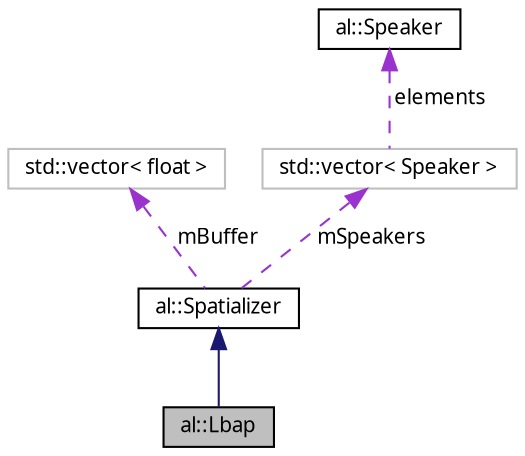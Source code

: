 digraph "al::Lbap"
{
 // LATEX_PDF_SIZE
  bgcolor="transparent";
  edge [fontname="FreeSans.ttf",fontsize="10",labelfontname="FreeSans.ttf",labelfontsize="10"];
  node [fontname="FreeSans.ttf",fontsize="10",shape=record];
  Node1 [label="al::Lbap",height=0.2,width=0.4,color="black", fillcolor="grey75", style="filled", fontcolor="black",tooltip=" "];
  Node2 -> Node1 [dir="back",color="midnightblue",fontsize="10",style="solid",fontname="FreeSans.ttf"];
  Node2 [label="al::Spatializer",height=0.2,width=0.4,color="black",URL="$classal_1_1_spatializer.html",tooltip=" "];
  Node3 -> Node2 [dir="back",color="darkorchid3",fontsize="10",style="dashed",label=" mBuffer" ,fontname="FreeSans.ttf"];
  Node3 [label="std::vector\< float \>",height=0.2,width=0.4,color="grey75",tooltip=" "];
  Node4 -> Node2 [dir="back",color="darkorchid3",fontsize="10",style="dashed",label=" mSpeakers" ,fontname="FreeSans.ttf"];
  Node4 [label="std::vector\< Speaker \>",height=0.2,width=0.4,color="grey75",tooltip=" "];
  Node5 -> Node4 [dir="back",color="darkorchid3",fontsize="10",style="dashed",label=" elements" ,fontname="FreeSans.ttf"];
  Node5 [label="al::Speaker",height=0.2,width=0.4,color="black",URL="$classal_1_1_speaker.html",tooltip=" "];
}

